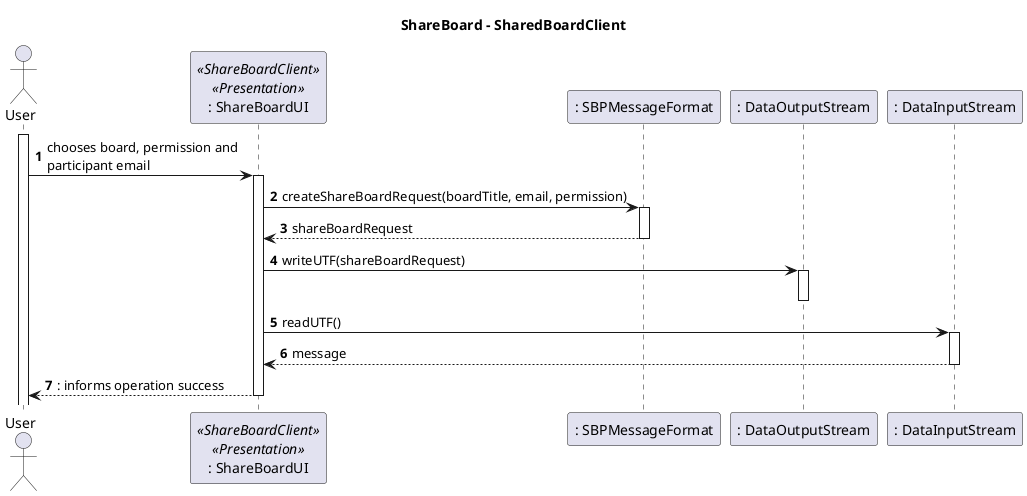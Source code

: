 @startuml
autonumber
title ShareBoard - SharedBoardClient

actor "User" as User

participant ": ShareBoardUI" as UI <<ShareBoardClient>> <<Presentation>>
participant ": SBPMessageFormat" as SBPF
participant ": DataOutputStream" as DOS
participant ": DataInputStream" as DIS
activate User
User -> UI : chooses board, permission and \nparticipant email
activate UI


UI -> SBPF : createShareBoardRequest(boardTitle, email, permission)
activate SBPF
return shareBoardRequest

UI -> DOS : writeUTF(shareBoardRequest)
activate DOS
deactivate DOS
UI -> DIS : readUTF()
activate DIS
return message
return : informs operation success
deactivate UI
@enduml